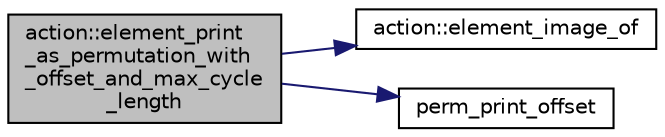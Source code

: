 digraph "action::element_print_as_permutation_with_offset_and_max_cycle_length"
{
  edge [fontname="Helvetica",fontsize="10",labelfontname="Helvetica",labelfontsize="10"];
  node [fontname="Helvetica",fontsize="10",shape=record];
  rankdir="LR";
  Node8218 [label="action::element_print\l_as_permutation_with\l_offset_and_max_cycle\l_length",height=0.2,width=0.4,color="black", fillcolor="grey75", style="filled", fontcolor="black"];
  Node8218 -> Node8219 [color="midnightblue",fontsize="10",style="solid",fontname="Helvetica"];
  Node8219 [label="action::element_image_of",height=0.2,width=0.4,color="black", fillcolor="white", style="filled",URL="$d2/d86/classaction.html#ae09559d4537a048fc860f8a74a31393d"];
  Node8218 -> Node8220 [color="midnightblue",fontsize="10",style="solid",fontname="Helvetica"];
  Node8220 [label="perm_print_offset",height=0.2,width=0.4,color="black", fillcolor="white", style="filled",URL="$d2/d7c/combinatorics_8_c.html#ab87deef2ba9e4d2ce386a19eeaffecf3"];
}
